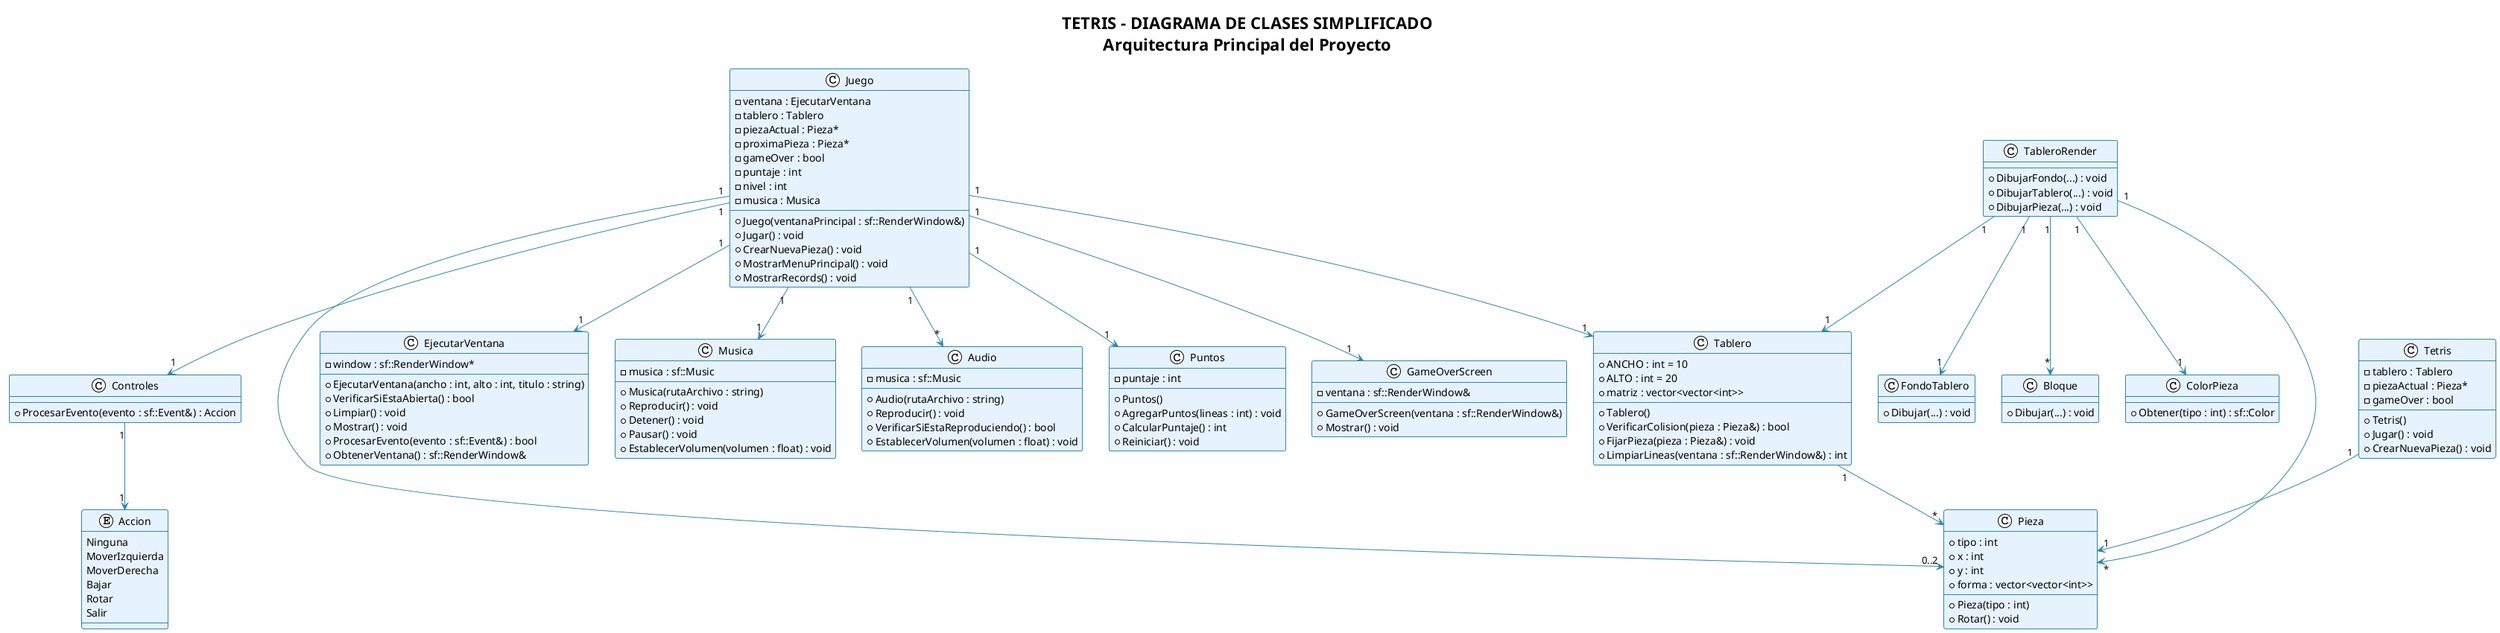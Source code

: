@startuml TetrisDiagramaSimple

!theme plain
skinparam backgroundColor white
skinparam classBackgroundColor #E6F3FF
skinparam classBorderColor #2E86AB
skinparam arrow {
    Color #2E86AB
}

title TETRIS - DIAGRAMA DE CLASES SIMPLIFICADO\nArquitectura Principal del Proyecto

' ===================================
' === CLASES PRINCIPALES ===
' ===================================

class Juego {
    - ventana : EjecutarVentana
    - tablero : Tablero
    - piezaActual : Pieza*
    - proximaPieza : Pieza*
    - gameOver : bool
    - puntaje : int
    - nivel : int
    - musica : Musica
    __
    + Juego(ventanaPrincipal : sf::RenderWindow&)
    + Jugar() : void
    + CrearNuevaPieza() : void
    + MostrarMenuPrincipal() : void
    + MostrarRecords() : void
}

class Tablero {
    + ANCHO : int = 10
    + ALTO : int = 20
    + matriz : vector<vector<int>>
    __
    + Tablero()
    + VerificarColision(pieza : Pieza&) : bool
    + FijarPieza(pieza : Pieza&) : void
    + LimpiarLineas(ventana : sf::RenderWindow&) : int
}

class Pieza {
    + tipo : int
    + x : int
    + y : int
    + forma : vector<vector<int>>
    __
    + Pieza(tipo : int)
    + Rotar() : void
}

class EjecutarVentana {
    - window : sf::RenderWindow*
    __
    + EjecutarVentana(ancho : int, alto : int, titulo : string)
    + VerificarSiEstaAbierta() : bool
    + Limpiar() : void
    + Mostrar() : void
    + ProcesarEvento(evento : sf::Event&) : bool
    + ObtenerVentana() : sf::RenderWindow&
}

class Musica {
    - musica : sf::Music
    __
    + Musica(rutaArchivo : string)
    + Reproducir() : void
    + Detener() : void
    + Pausar() : void
    + EstablecerVolumen(volumen : float) : void
}

class Audio {
    - musica : sf::Music
    __
    + Audio(rutaArchivo : string)
    + Reproducir() : void
    + VerificarSiEstaReproduciendo() : bool
    + EstablecerVolumen(volumen : float) : void
}

' ===================================
' === CLASES DE UTILIDAD ===
' ===================================

class Puntos {
    - puntaje : int
    __
    + Puntos()
    + AgregarPuntos(lineas : int) : void
    + CalcularPuntaje() : int
    + Reiniciar() : void
}

class GameOverScreen {
    - ventana : sf::RenderWindow&
    __
    + GameOverScreen(ventana : sf::RenderWindow&)
    + Mostrar() : void
}

class Controles {
    __
    + ProcesarEvento(evento : sf::Event&) : Accion
}

enum Accion {
    Ninguna
    MoverIzquierda
    MoverDerecha
    Bajar
    Rotar
    Salir
}

' ===================================
' === CLASES DE RENDERIZADO ===
' ===================================

class TableroRender {
    __
    + DibujarFondo(...) : void
    + DibujarTablero(...) : void
    + DibujarPieza(...) : void
}

class FondoTablero {
    __
    + Dibujar(...) : void
}

class Bloque {
    __
    + Dibujar(...) : void
}

class ColorPieza {
    __
    + Obtener(tipo : int) : sf::Color
}

class Tetris {
    - tablero : Tablero
    - piezaActual : Pieza*
    - gameOver : bool
    __
    + Tetris()
    + Jugar() : void
    + CrearNuevaPieza() : void
}

' ===================================
' === RELACIONES PRINCIPALES ===
' ===================================

Juego "1" --> "1" Tablero
Juego "1" --> "1" EjecutarVentana  
Juego "1" --> "1" Musica
Juego "1" --> "0..2" Pieza
Juego "1" --> "1" GameOverScreen
Juego "1" --> "*" Audio
Juego "1" --> "1" Puntos
Juego "1" --> "1" Controles

Tetris "1" --> "1" Pieza

TableroRender "1" --> "1" Tablero
TableroRender "1" --> "*" Pieza
TableroRender "1" --> "*" Bloque
TableroRender "1" --> "1" ColorPieza
TableroRender "1" --> "1" FondoTablero

Tablero "1" --> "*" Pieza
Controles "1" --> "1" Accion

@enduml
